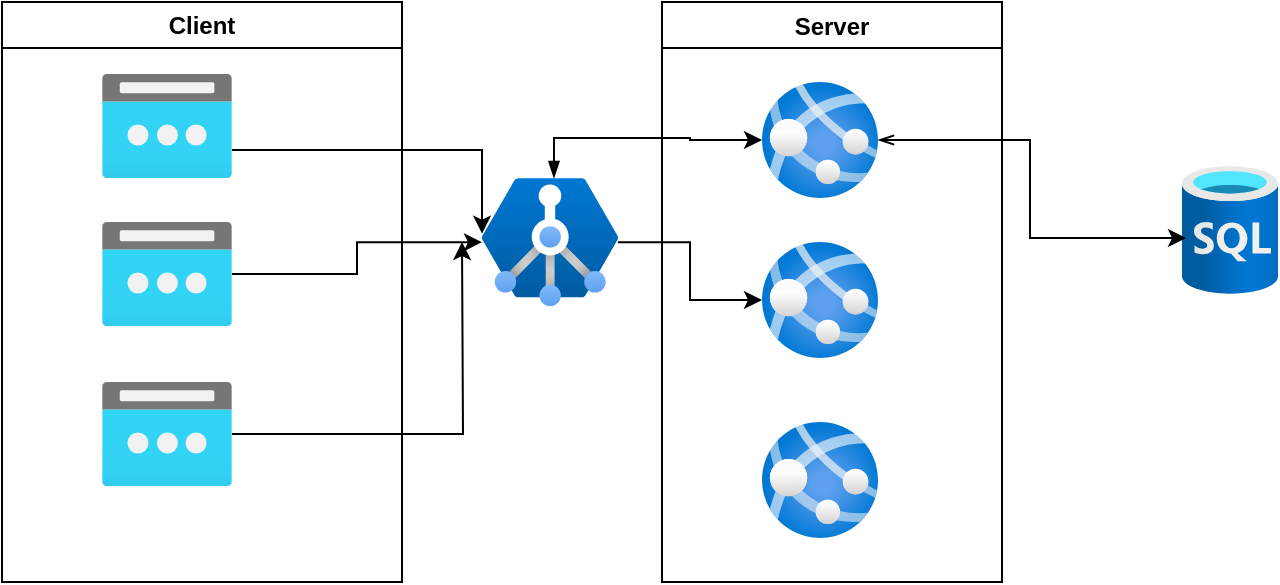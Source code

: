 <mxfile version="26.2.8">
  <diagram name="Página-1" id="9xy3kgC2zFt6_RA4Lh8E">
    <mxGraphModel dx="1044" dy="562" grid="1" gridSize="10" guides="1" tooltips="1" connect="1" arrows="1" fold="1" page="1" pageScale="1" pageWidth="827" pageHeight="1169" math="0" shadow="0">
      <root>
        <mxCell id="0" />
        <mxCell id="1" parent="0" />
        <mxCell id="7BlhK_Sb44Tu6MLW47Kn-22" value="Server" style="swimlane;" parent="1" vertex="1">
          <mxGeometry x="340" y="30" width="170" height="290" as="geometry" />
        </mxCell>
        <mxCell id="7BlhK_Sb44Tu6MLW47Kn-24" value="" style="image;aspect=fixed;html=1;points=[];align=center;fontSize=12;image=img/lib/azure2/app_services/App_Services.svg;" parent="7BlhK_Sb44Tu6MLW47Kn-22" vertex="1">
          <mxGeometry x="50" y="40" width="58" height="58" as="geometry" />
        </mxCell>
        <mxCell id="7BlhK_Sb44Tu6MLW47Kn-27" value="" style="image;aspect=fixed;html=1;points=[];align=center;fontSize=12;image=img/lib/azure2/app_services/App_Services.svg;" parent="7BlhK_Sb44Tu6MLW47Kn-22" vertex="1">
          <mxGeometry x="50" y="120" width="58" height="58" as="geometry" />
        </mxCell>
        <mxCell id="7BlhK_Sb44Tu6MLW47Kn-28" value="" style="image;aspect=fixed;html=1;points=[];align=center;fontSize=12;image=img/lib/azure2/app_services/App_Services.svg;" parent="7BlhK_Sb44Tu6MLW47Kn-22" vertex="1">
          <mxGeometry x="50" y="210" width="58" height="58" as="geometry" />
        </mxCell>
        <mxCell id="7BlhK_Sb44Tu6MLW47Kn-23" value="" style="image;aspect=fixed;html=1;points=[];align=center;fontSize=12;image=img/lib/azure2/databases/SQL_Database.svg;" parent="1" vertex="1">
          <mxGeometry x="600" y="112" width="48" height="64" as="geometry" />
        </mxCell>
        <mxCell id="7BlhK_Sb44Tu6MLW47Kn-31" style="edgeStyle=orthogonalEdgeStyle;rounded=0;orthogonalLoop=1;jettySize=auto;html=1;" parent="1" source="7BlhK_Sb44Tu6MLW47Kn-25" target="7BlhK_Sb44Tu6MLW47Kn-27" edge="1">
          <mxGeometry relative="1" as="geometry" />
        </mxCell>
        <mxCell id="7BlhK_Sb44Tu6MLW47Kn-34" style="edgeStyle=orthogonalEdgeStyle;rounded=0;orthogonalLoop=1;jettySize=auto;html=1;exitX=0.529;exitY=0;exitDx=0;exitDy=0;exitPerimeter=0;startArrow=blockThin;startFill=1;" parent="1" source="7BlhK_Sb44Tu6MLW47Kn-25" target="7BlhK_Sb44Tu6MLW47Kn-24" edge="1">
          <mxGeometry relative="1" as="geometry" />
        </mxCell>
        <mxCell id="7BlhK_Sb44Tu6MLW47Kn-25" value="" style="image;aspect=fixed;html=1;points=[];align=center;fontSize=12;image=img/lib/azure2/networking/Application_Gateway_Containers.svg;" parent="1" vertex="1">
          <mxGeometry x="250" y="118" width="68" height="64.24" as="geometry" />
        </mxCell>
        <mxCell id="7BlhK_Sb44Tu6MLW47Kn-32" style="edgeStyle=orthogonalEdgeStyle;rounded=0;orthogonalLoop=1;jettySize=auto;html=1;entryX=0.042;entryY=0.563;entryDx=0;entryDy=0;entryPerimeter=0;startArrow=openThin;startFill=0;" parent="1" source="7BlhK_Sb44Tu6MLW47Kn-24" target="7BlhK_Sb44Tu6MLW47Kn-23" edge="1">
          <mxGeometry relative="1" as="geometry" />
        </mxCell>
        <mxCell id="fcScC6DPo2DDZxpifk3k-3" value="Client" style="swimlane;whiteSpace=wrap;html=1;" vertex="1" parent="1">
          <mxGeometry x="10" y="30" width="200" height="290" as="geometry" />
        </mxCell>
        <mxCell id="fcScC6DPo2DDZxpifk3k-4" value="" style="image;aspect=fixed;html=1;points=[];align=center;fontSize=12;image=img/lib/azure2/networking/Public_IP_Addresses.svg;" vertex="1" parent="fcScC6DPo2DDZxpifk3k-3">
          <mxGeometry x="50" y="110" width="65" height="52" as="geometry" />
        </mxCell>
        <mxCell id="7BlhK_Sb44Tu6MLW47Kn-26" value="" style="image;aspect=fixed;html=1;points=[];align=center;fontSize=12;image=img/lib/azure2/networking/Public_IP_Addresses.svg;" parent="fcScC6DPo2DDZxpifk3k-3" vertex="1">
          <mxGeometry x="50" y="36" width="65" height="52" as="geometry" />
        </mxCell>
        <mxCell id="fcScC6DPo2DDZxpifk3k-11" style="edgeStyle=orthogonalEdgeStyle;rounded=0;orthogonalLoop=1;jettySize=auto;html=1;" edge="1" parent="fcScC6DPo2DDZxpifk3k-3" source="fcScC6DPo2DDZxpifk3k-5">
          <mxGeometry relative="1" as="geometry">
            <mxPoint x="230" y="120" as="targetPoint" />
          </mxGeometry>
        </mxCell>
        <mxCell id="fcScC6DPo2DDZxpifk3k-5" value="" style="image;aspect=fixed;html=1;points=[];align=center;fontSize=12;image=img/lib/azure2/networking/Public_IP_Addresses.svg;" vertex="1" parent="fcScC6DPo2DDZxpifk3k-3">
          <mxGeometry x="50" y="190" width="65" height="52" as="geometry" />
        </mxCell>
        <mxCell id="fcScC6DPo2DDZxpifk3k-9" style="edgeStyle=orthogonalEdgeStyle;rounded=0;orthogonalLoop=1;jettySize=auto;html=1;" edge="1" parent="1" source="fcScC6DPo2DDZxpifk3k-4" target="7BlhK_Sb44Tu6MLW47Kn-25">
          <mxGeometry relative="1" as="geometry" />
        </mxCell>
        <mxCell id="fcScC6DPo2DDZxpifk3k-12" style="edgeStyle=orthogonalEdgeStyle;rounded=0;orthogonalLoop=1;jettySize=auto;html=1;entryX=0;entryY=0.433;entryDx=0;entryDy=0;entryPerimeter=0;" edge="1" parent="1" source="7BlhK_Sb44Tu6MLW47Kn-26" target="7BlhK_Sb44Tu6MLW47Kn-25">
          <mxGeometry relative="1" as="geometry">
            <Array as="points">
              <mxPoint x="250" y="104" />
            </Array>
          </mxGeometry>
        </mxCell>
      </root>
    </mxGraphModel>
  </diagram>
</mxfile>
